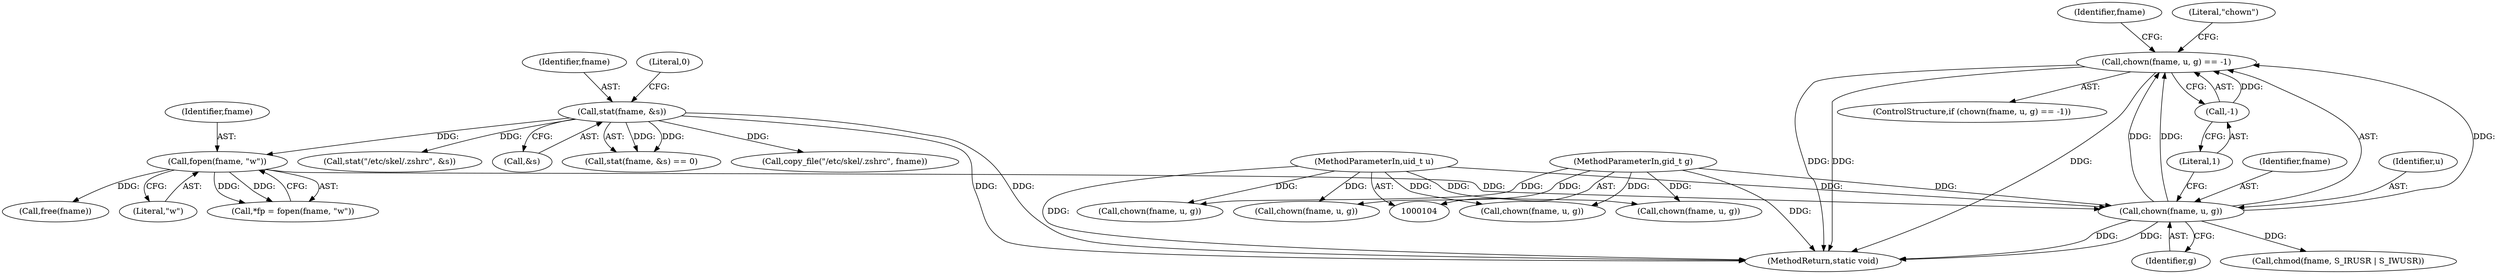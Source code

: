 digraph "0_firejail_903fd8a0789ca3cc3c21d84cd0282481515592ef_1@API" {
"1000186" [label="(Call,chown(fname, u, g) == -1)"];
"1000187" [label="(Call,chown(fname, u, g))"];
"1000174" [label="(Call,fopen(fname, \"w\"))"];
"1000127" [label="(Call,stat(fname, &s))"];
"1000106" [label="(MethodParameterIn,uid_t u)"];
"1000107" [label="(MethodParameterIn,gid_t g)"];
"1000191" [label="(Call,-1)"];
"1000185" [label="(ControlStructure,if (chown(fname, u, g) == -1))"];
"1000135" [label="(Call,stat(\"/etc/skel/.zshrc\", &s))"];
"1000198" [label="(Identifier,fname)"];
"1000197" [label="(Call,chmod(fname, S_IRUSR | S_IWUSR))"];
"1000129" [label="(Call,&s)"];
"1000128" [label="(Identifier,fname)"];
"1000288" [label="(Call,chown(fname, u, g))"];
"1000191" [label="(Call,-1)"];
"1000371" [label="(MethodReturn,static void)"];
"1000187" [label="(Call,chown(fname, u, g))"];
"1000175" [label="(Identifier,fname)"];
"1000127" [label="(Call,stat(fname, &s))"];
"1000194" [label="(Literal,\"chown\")"];
"1000176" [label="(Literal,\"w\")"];
"1000189" [label="(Identifier,u)"];
"1000192" [label="(Literal,1)"];
"1000107" [label="(MethodParameterIn,gid_t g)"];
"1000188" [label="(Identifier,fname)"];
"1000159" [label="(Call,chown(fname, u, g))"];
"1000131" [label="(Literal,0)"];
"1000174" [label="(Call,fopen(fname, \"w\"))"];
"1000260" [label="(Call,chown(fname, u, g))"];
"1000190" [label="(Identifier,g)"];
"1000172" [label="(Call,*fp = fopen(fname, \"w\"))"];
"1000359" [label="(Call,chown(fname, u, g))"];
"1000186" [label="(Call,chown(fname, u, g) == -1)"];
"1000208" [label="(Call,free(fname))"];
"1000126" [label="(Call,stat(fname, &s) == 0)"];
"1000152" [label="(Call,copy_file(\"/etc/skel/.zshrc\", fname))"];
"1000106" [label="(MethodParameterIn,uid_t u)"];
"1000186" -> "1000185"  [label="AST: "];
"1000186" -> "1000191"  [label="CFG: "];
"1000187" -> "1000186"  [label="AST: "];
"1000191" -> "1000186"  [label="AST: "];
"1000194" -> "1000186"  [label="CFG: "];
"1000198" -> "1000186"  [label="CFG: "];
"1000186" -> "1000371"  [label="DDG: "];
"1000186" -> "1000371"  [label="DDG: "];
"1000186" -> "1000371"  [label="DDG: "];
"1000187" -> "1000186"  [label="DDG: "];
"1000187" -> "1000186"  [label="DDG: "];
"1000187" -> "1000186"  [label="DDG: "];
"1000191" -> "1000186"  [label="DDG: "];
"1000187" -> "1000190"  [label="CFG: "];
"1000188" -> "1000187"  [label="AST: "];
"1000189" -> "1000187"  [label="AST: "];
"1000190" -> "1000187"  [label="AST: "];
"1000192" -> "1000187"  [label="CFG: "];
"1000187" -> "1000371"  [label="DDG: "];
"1000187" -> "1000371"  [label="DDG: "];
"1000174" -> "1000187"  [label="DDG: "];
"1000106" -> "1000187"  [label="DDG: "];
"1000107" -> "1000187"  [label="DDG: "];
"1000187" -> "1000197"  [label="DDG: "];
"1000174" -> "1000172"  [label="AST: "];
"1000174" -> "1000176"  [label="CFG: "];
"1000175" -> "1000174"  [label="AST: "];
"1000176" -> "1000174"  [label="AST: "];
"1000172" -> "1000174"  [label="CFG: "];
"1000174" -> "1000172"  [label="DDG: "];
"1000174" -> "1000172"  [label="DDG: "];
"1000127" -> "1000174"  [label="DDG: "];
"1000174" -> "1000208"  [label="DDG: "];
"1000127" -> "1000126"  [label="AST: "];
"1000127" -> "1000129"  [label="CFG: "];
"1000128" -> "1000127"  [label="AST: "];
"1000129" -> "1000127"  [label="AST: "];
"1000131" -> "1000127"  [label="CFG: "];
"1000127" -> "1000371"  [label="DDG: "];
"1000127" -> "1000371"  [label="DDG: "];
"1000127" -> "1000126"  [label="DDG: "];
"1000127" -> "1000126"  [label="DDG: "];
"1000127" -> "1000135"  [label="DDG: "];
"1000127" -> "1000152"  [label="DDG: "];
"1000106" -> "1000104"  [label="AST: "];
"1000106" -> "1000371"  [label="DDG: "];
"1000106" -> "1000159"  [label="DDG: "];
"1000106" -> "1000260"  [label="DDG: "];
"1000106" -> "1000288"  [label="DDG: "];
"1000106" -> "1000359"  [label="DDG: "];
"1000107" -> "1000104"  [label="AST: "];
"1000107" -> "1000371"  [label="DDG: "];
"1000107" -> "1000159"  [label="DDG: "];
"1000107" -> "1000260"  [label="DDG: "];
"1000107" -> "1000288"  [label="DDG: "];
"1000107" -> "1000359"  [label="DDG: "];
"1000191" -> "1000192"  [label="CFG: "];
"1000192" -> "1000191"  [label="AST: "];
}
